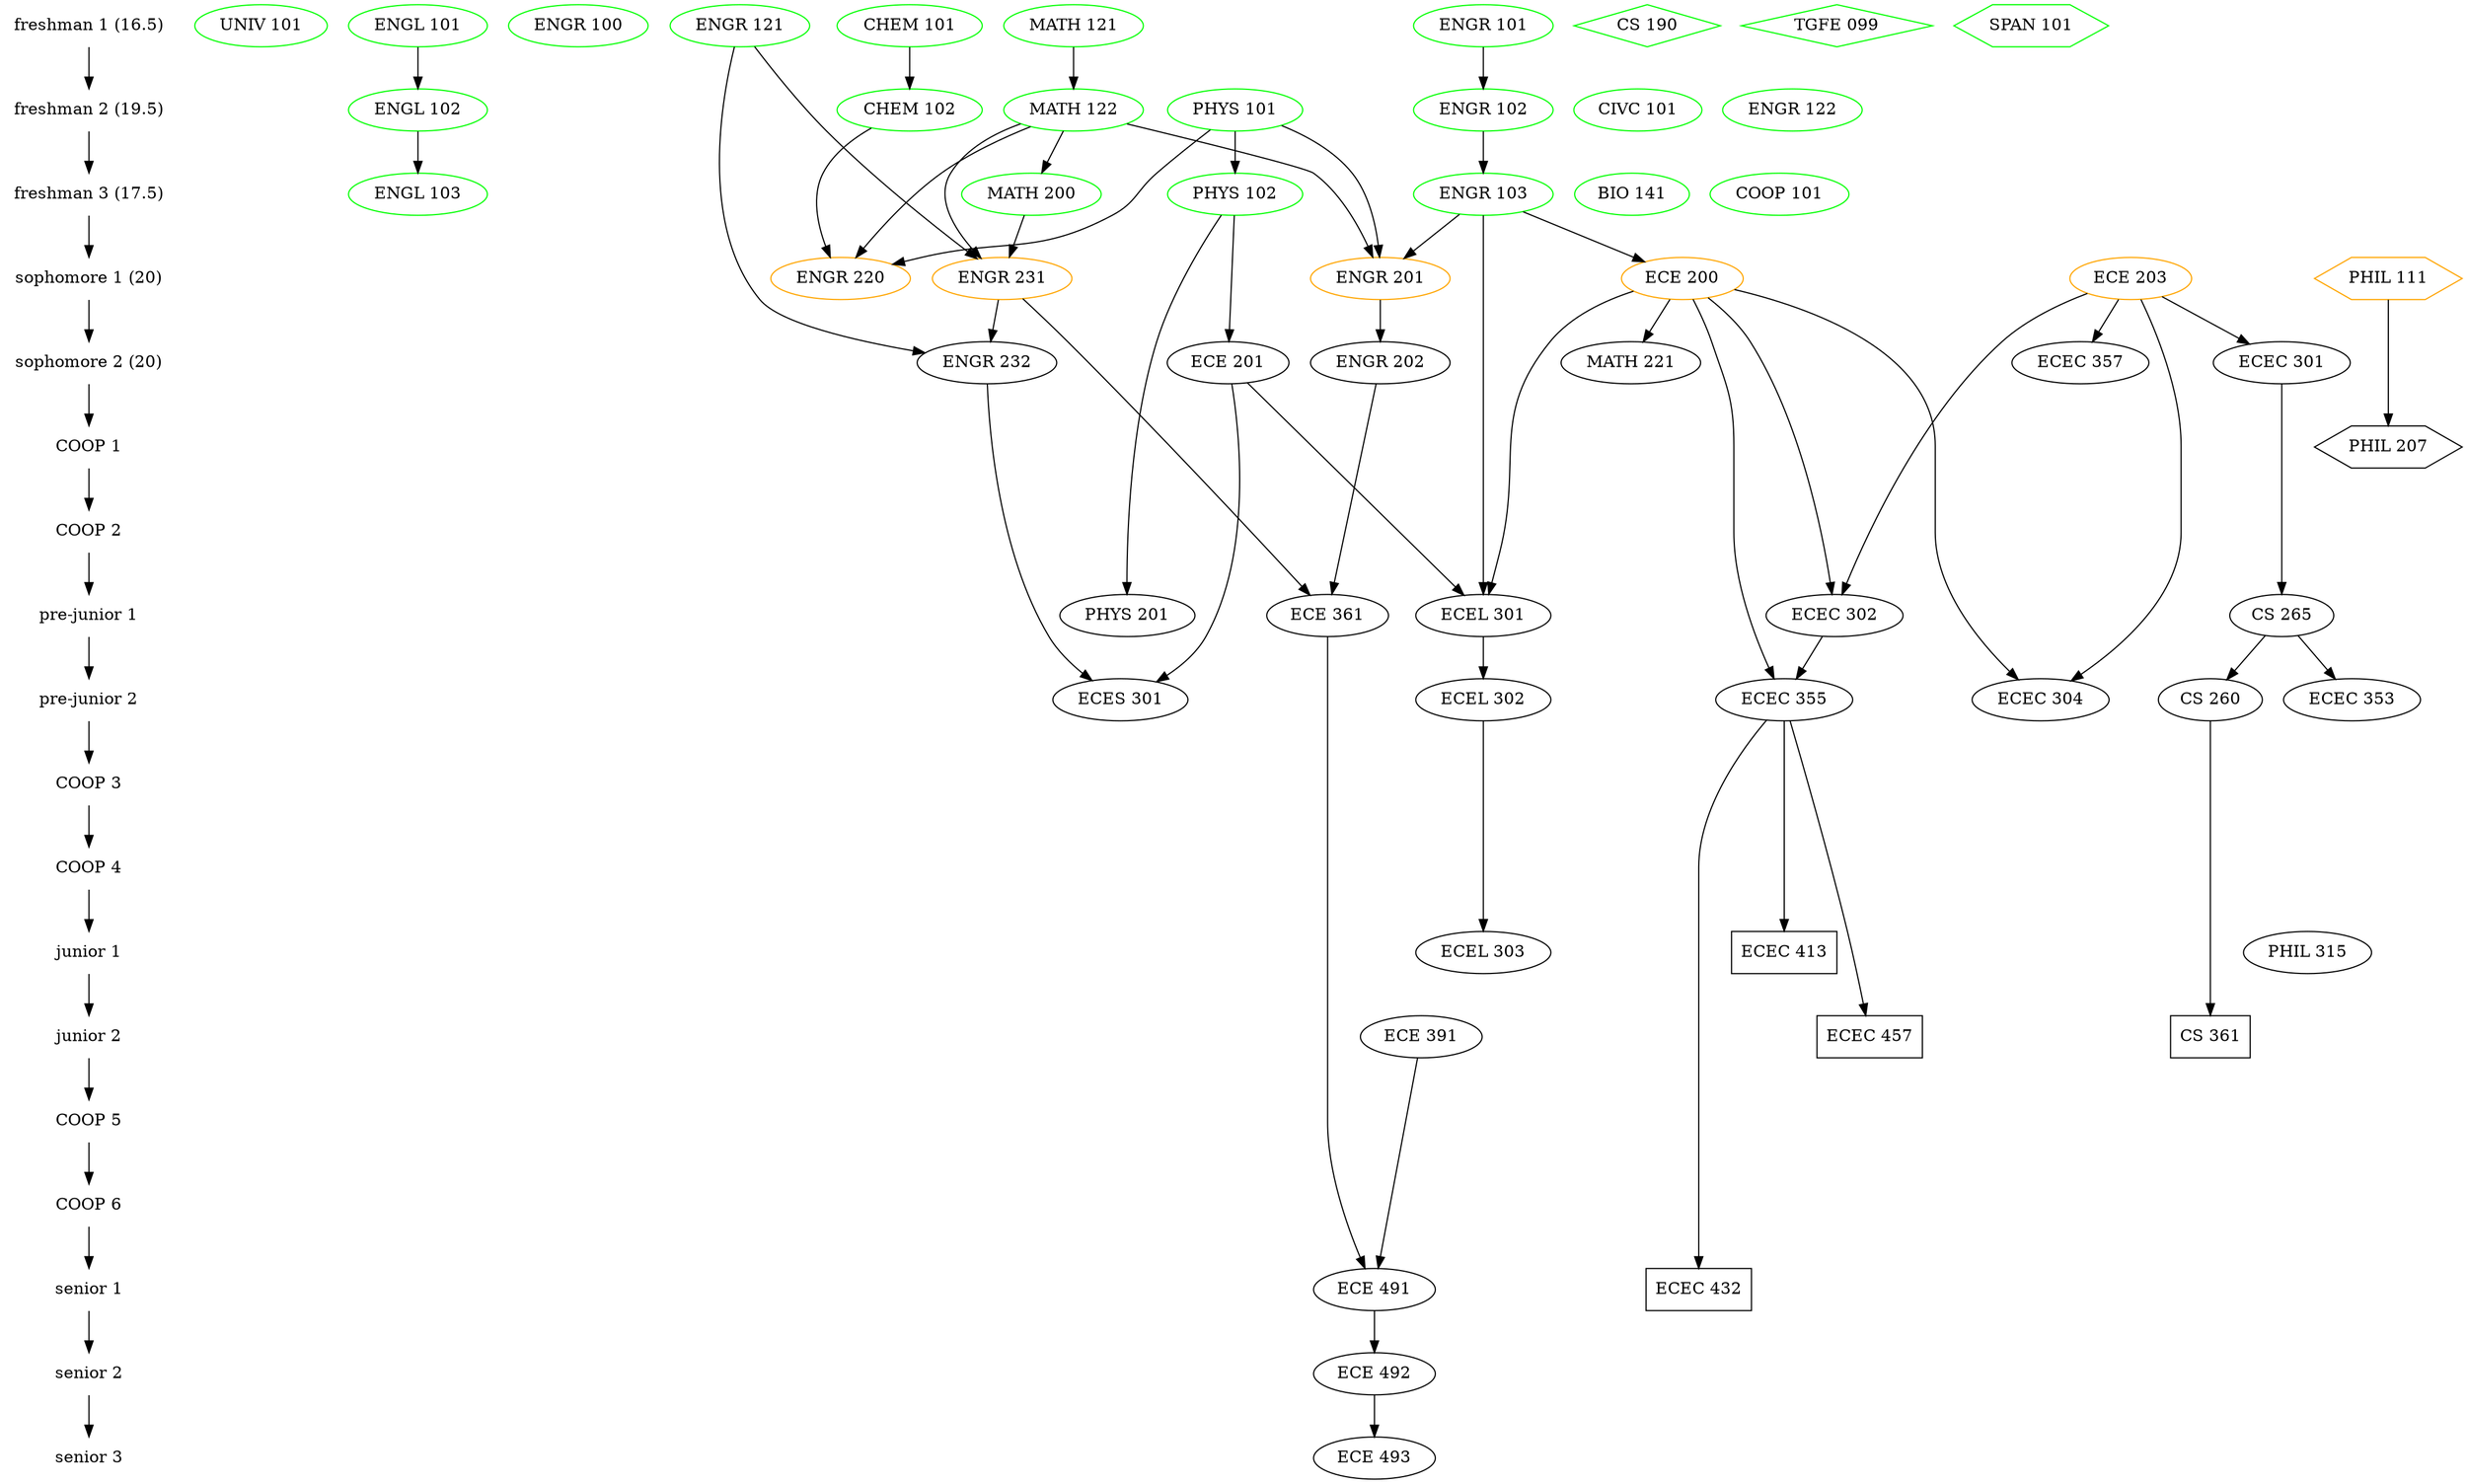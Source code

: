 /* Key:

color:
green = already taken
orange = currently taking
black = not taken

shape:
ellipse = fixed major degree requirement
box = major degree elective
diamond = free elective
hexagon = general education elective
*/

digraph Classes {

  { node [shape=plaintext]
    "freshman 1 (16.5)" ->
    "freshman 2 (19.5)" ->
    "freshman 3 (17.5)" ->
    "sophomore 1 (20)" ->
    "sophomore 2 (20)" ->
    "COOP 1" ->
    "COOP 2" ->
    "pre-junior 1" ->
    "pre-junior 2" ->
    "COOP 3" ->
    "COOP 4" ->
    "junior 1" ->
    "junior 2" ->
    "COOP 5" ->
    "COOP 6" ->
    "senior 1" ->
    "senior 2" ->
    "senior 3"
  }

  { node [color=green]
    { rank=same "freshman 1 (16.5)"
      "UNIV 101"
      "ENGL 101"
      "ENGR 100"
      "CHEM 101"
      "ENGR 101"
      "ENGR 121"
      "MATH 121"

      // AP Credit
      "CS 190" [shape=diamond]
      "TGFE 099" [shape=diamond]
      "SPAN 101" [shape=hexagon]
    }
    { rank=same "freshman 2 (19.5)"
      "CIVC 101"
      "ENGL 102"
      "CHEM 102"
      "ENGR 102"
      "ENGR 122"
      "MATH 122"
      "PHYS 101"
    }
  }
  { node [color=green]
    { rank=same "freshman 3 (17.5)"
      "ENGL 103"
      "ENGR 103"
      "BIO 141"
      "COOP 101"
      "PHYS 102"
      "MATH 200"
    }
  }
  { node [color=orange]
    { rank=same "sophomore 1 (20)"
      "ENGR 201"
      "ENGR 220"
      "ENGR 231"
      "ECE 203"
      "ECE 200"
      "PHIL 111" [shape=hexagon]
    }
  }
  { rank=same "sophomore 2 (20)"
    "ECE 201"
    "ECEC 301"
    "ENGR 202"
    "ENGR 232"
    "MATH 221"
    "ECEC 357"
  }
  { rank=same "COOP 1"
    "PHIL 207" [shape=hexagon]
  }
  { rank=same "pre-junior 1"
    "ECEC 302"
    "ECEL 301"
    "ECE 361"
    "CS 265"
    "PHYS 201"
  }
  { rank=same "pre-junior 2"
    "ECEC 304"
    "ECEC 355"
    "ECEL 302"
    "ECES 301"
    "CS 260"
    "ECEC 353"
  }
  { rank=same "junior 1"
    "ECEL 303"
    "PHIL 315"
    "ECEC 413" [shape=box]
  }
  { rank=same "junior 2"
    "ECE 391"
    "CS 361" [shape=box]
    "ECEC 457" [shape=box]
  }
  { rank=same "senior 1"
    "ECE 491"
    "ECEC 432" [shape=box]
  }
  { rank=same "senior 2"
    "ECE 492"
  }
  { rank=same "senior 3"
    "ECE 493"
  }

  // General Education/Liberal Studies

  "CIVC 101"
  "ENGL 101" -> "ENGL 102" -> "ENGL 103"
  "PHIL 315"
  "UNIV 101"

  "PHIL 111" -> "PHIL 207"

  // Foundation Requirements

  "BIO 141"
  "CHEM 101" -> "CHEM 102"
  "PHYS 101" -> "PHYS 102" -> "PHYS 201"
  "PHYS 102" -> "ECE 201"
  "MATH 121" -> "MATH 122" -> "MATH 200" -> "ENGR 231"
  "ENGR 101" -> "ENGR 102" -> "ENGR 103" -> "ECE 200" -> "MATH 221"
  "ECE 203"
  {"MATH 122" "PHYS 101" "ENGR 103"} -> "ENGR 201" -> "ENGR 202"
  {"CHEM 102" "MATH 122" "PHYS 101"} -> "ENGR 220"
  {"MATH 122" "ENGR 121"} -> "ENGR 231"
  {"ENGR 231" "ENGR 121"} -> "ENGR 232"

  // Professional Requirements

  "ECE 203" -> "ECEC 301" -> "CS 265" -> "CS 260" -> "CS 361"
  {"ENGR 202" "ENGR 231"} -> "ECE 361"
  {"ECE 391" "ECE 361"} -> "ECE 491" -> "ECE 492" -> "ECE 493"
  {"ECE 203" "ECE 200"} -> "ECEC 302"
  {"ECE 200" "ECE 203"} -> "ECEC 304"
  "CS 265" -> "ECEC 353"
  {"ECE 200" "ECEC 302"} -> "ECEC 355" -> {"ECEC 413" "ECEC 457" "ECEC 432"}
  "ECE 203" -> "ECEC 357"
  {"ENGR 103" "ECE 200" "ECE 201"} -> "ECEL 301" -> "ECEL 302" -> "ECEL 303"
  {"ENGR 232" "ECE 201"} -> "ECES 301"
}
